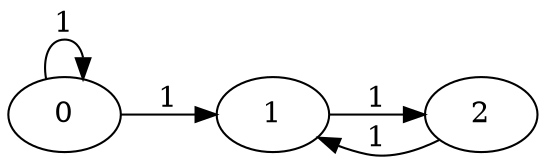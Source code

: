 digraph g {
rankdir = LR
0; 1; 2;

0 -> 0[label="1"]
0 -> 1[label="1"]
1 -> 2[label="1"]
2 -> 1[label="1"]
}
